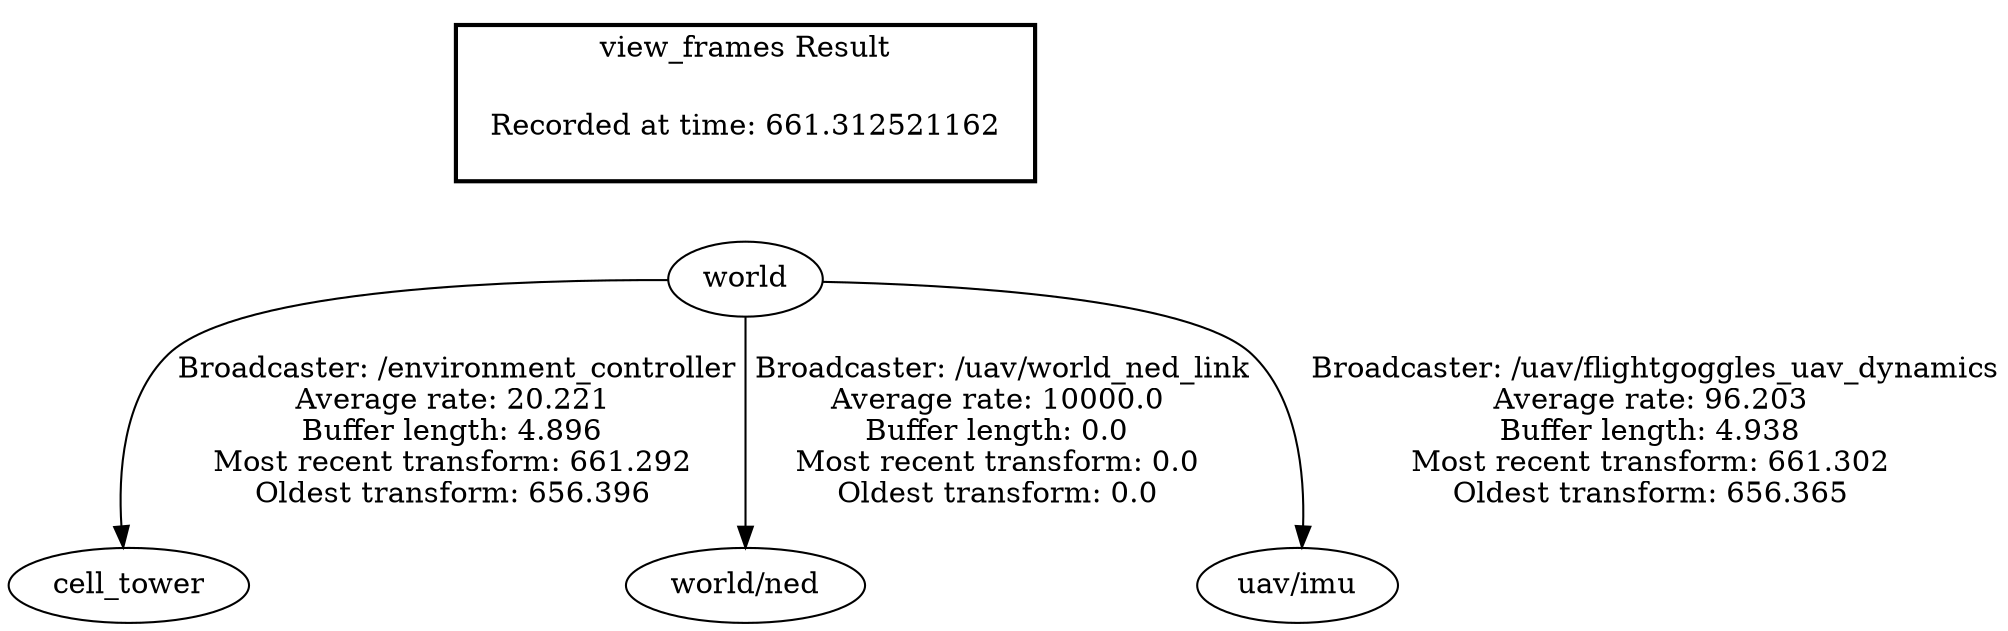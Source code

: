 digraph G {
"world" -> "cell_tower"[label=" Broadcaster: /environment_controller\nAverage rate: 20.221\nBuffer length: 4.896\nMost recent transform: 661.292\nOldest transform: 656.396\n"];
"world" -> "world/ned"[label=" Broadcaster: /uav/world_ned_link\nAverage rate: 10000.0\nBuffer length: 0.0\nMost recent transform: 0.0\nOldest transform: 0.0\n"];
"world" -> "uav/imu"[label=" Broadcaster: /uav/flightgoggles_uav_dynamics\nAverage rate: 96.203\nBuffer length: 4.938\nMost recent transform: 661.302\nOldest transform: 656.365\n"];
edge [style=invis];
 subgraph cluster_legend { style=bold; color=black; label ="view_frames Result";
"Recorded at time: 661.312521162"[ shape=plaintext ] ;
}->"world";
}